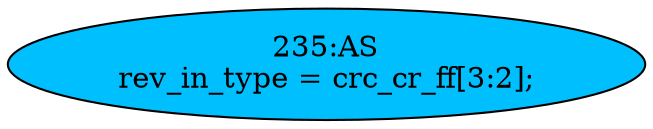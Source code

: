 strict digraph "" {
	node [label="\N"];
	"235:AS"	 [ast="<pyverilog.vparser.ast.Assign object at 0x7fba378bb150>",
		def_var="['rev_in_type']",
		fillcolor=deepskyblue,
		label="235:AS
rev_in_type = crc_cr_ff[3:2];",
		statements="[]",
		style=filled,
		typ=Assign,
		use_var="['crc_cr_ff']"];
}
